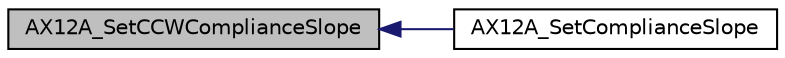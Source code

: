 digraph "AX12A_SetCCWComplianceSlope"
{
  edge [fontname="Helvetica",fontsize="10",labelfontname="Helvetica",labelfontsize="10"];
  node [fontname="Helvetica",fontsize="10",shape=record];
  rankdir="LR";
  Node6 [label="AX12A_SetCCWComplianceSlope",height=0.2,width=0.4,color="black", fillcolor="grey75", style="filled", fontcolor="black"];
  Node6 -> Node7 [dir="back",color="midnightblue",fontsize="10",style="solid",fontname="Helvetica"];
  Node7 [label="AX12A_SetComplianceSlope",height=0.2,width=0.4,color="black", fillcolor="white", style="filled",URL="$group___a_x12_a_header.html#ga43a54da2ab8d918bcb85fadf7b69dd41",tooltip="Sets both the CW and CCW compliance slope. "];
}
